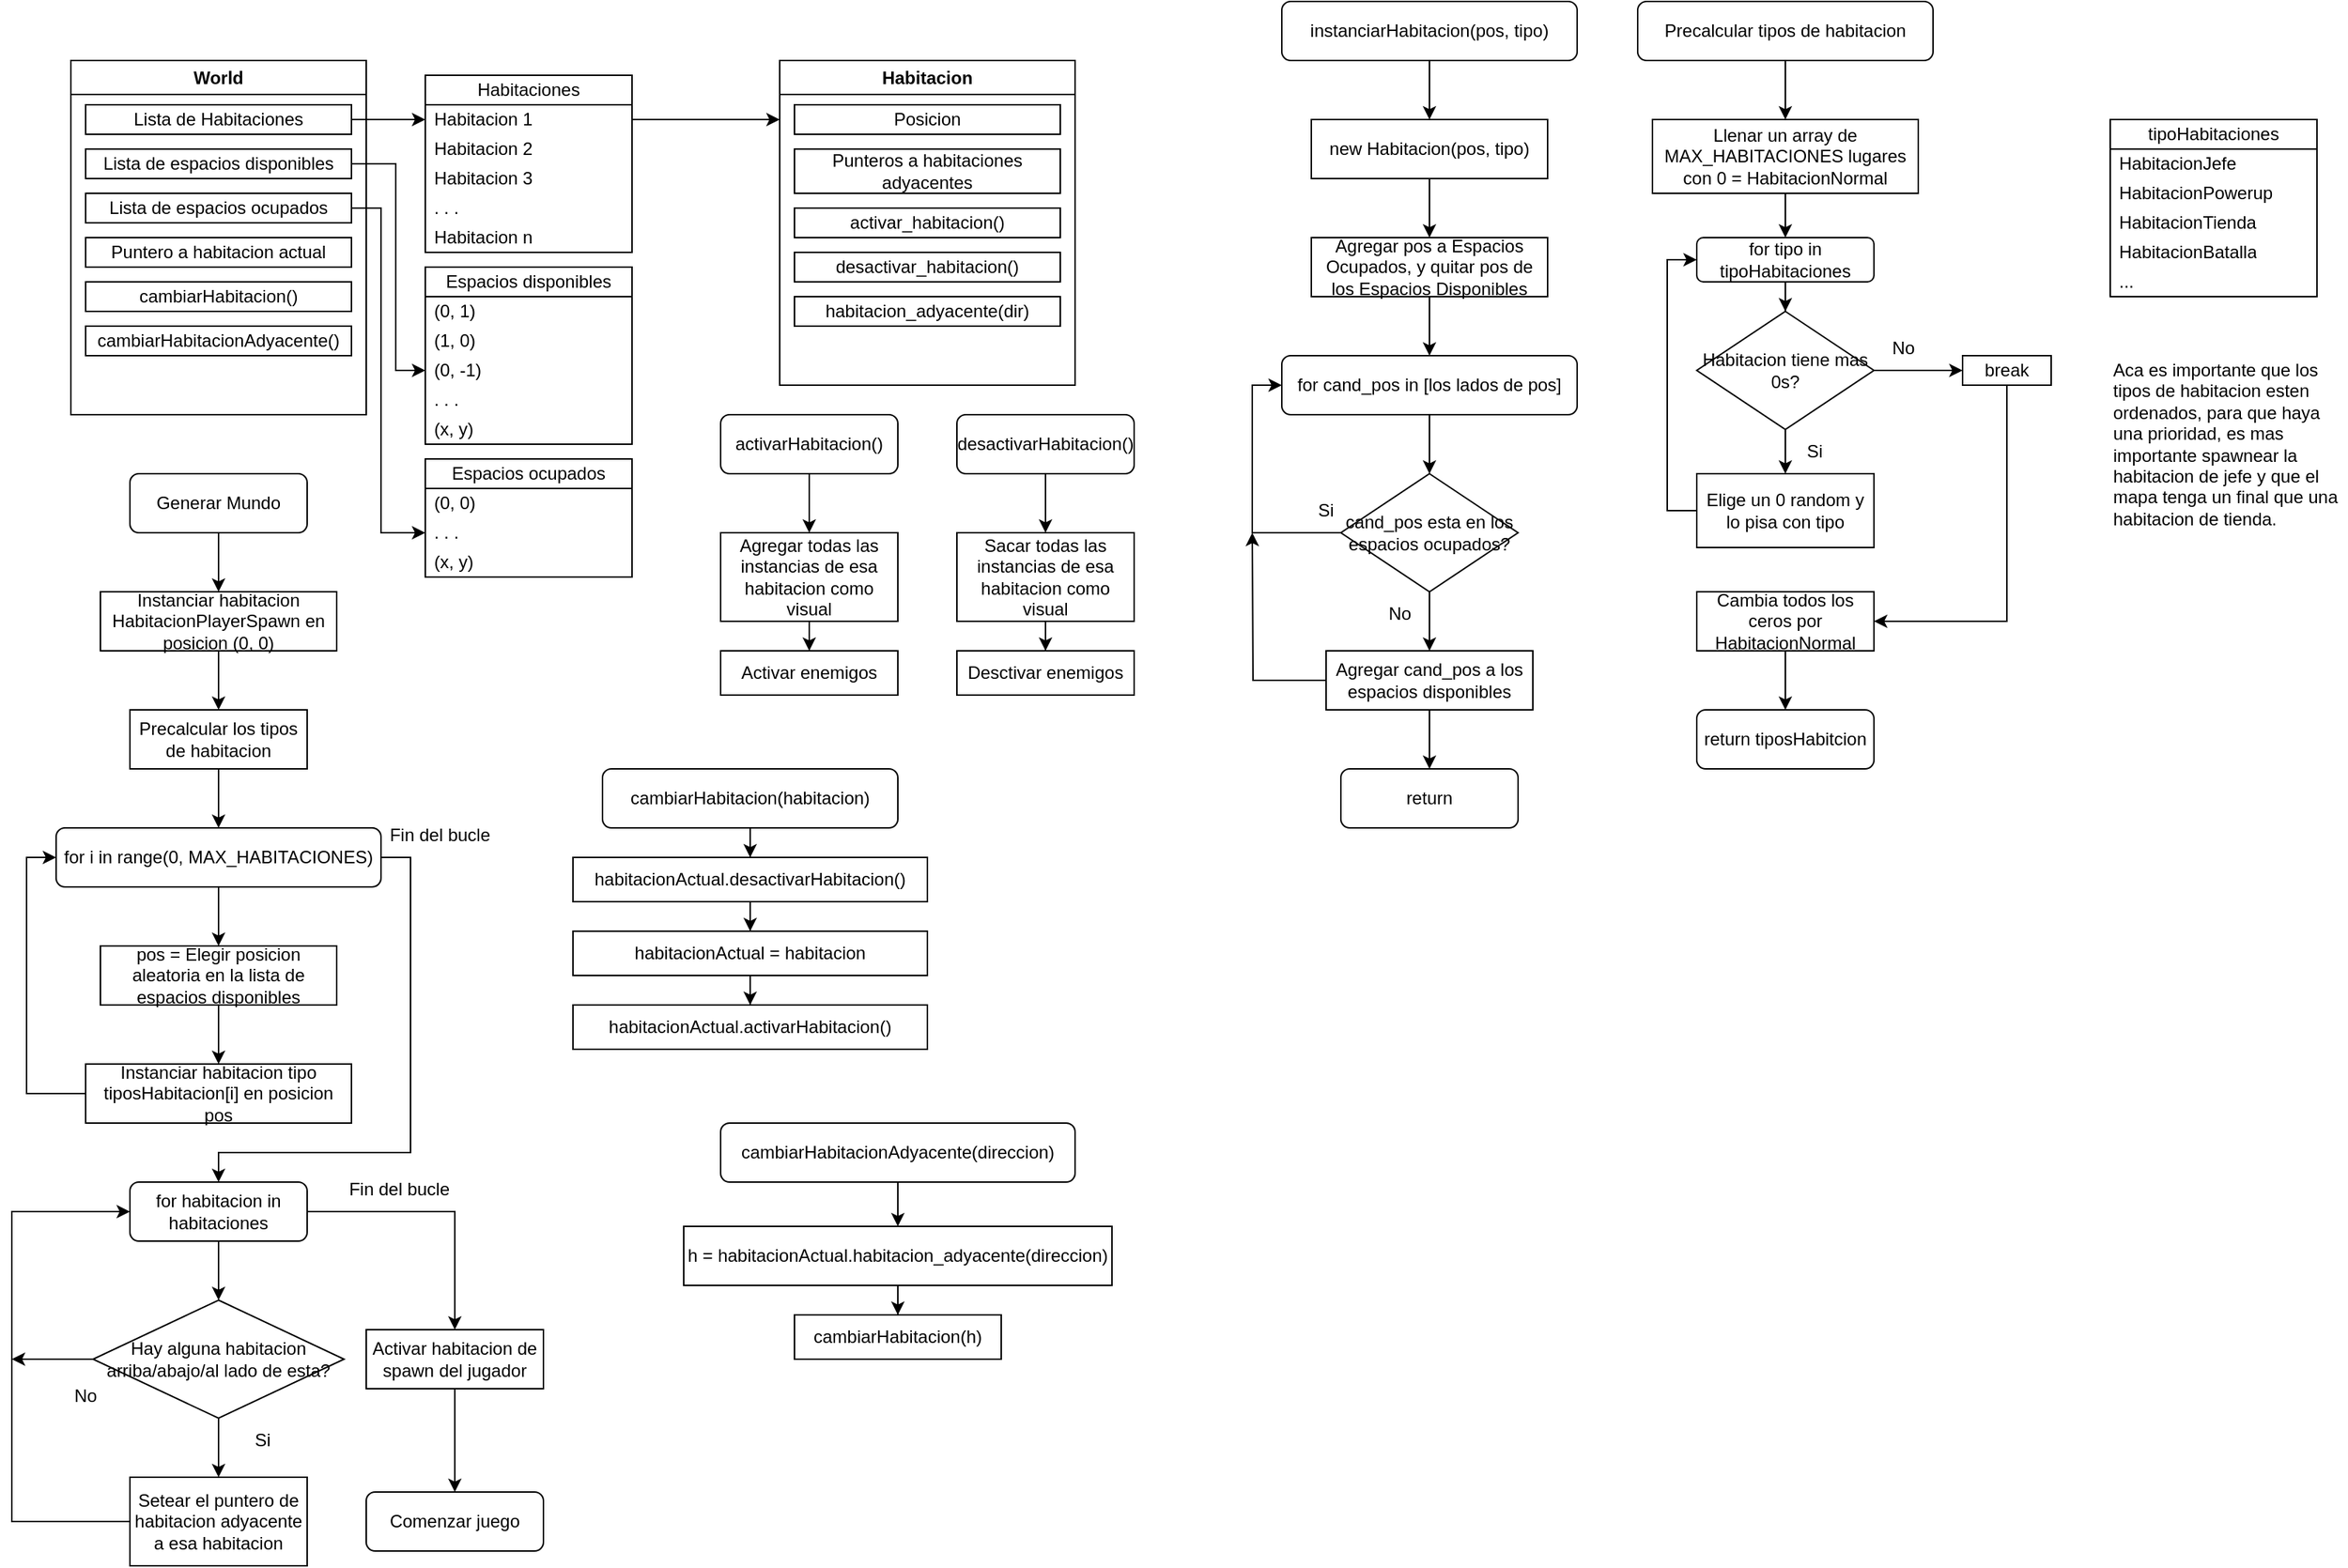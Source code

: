 <mxfile version="23.1.5" type="device">
  <diagram name="Página-1" id="exHdPKzXp46PXKM5RkSk">
    <mxGraphModel dx="1857" dy="1173" grid="1" gridSize="10" guides="1" tooltips="1" connect="1" arrows="1" fold="1" page="1" pageScale="1" pageWidth="827" pageHeight="1169" math="0" shadow="0">
      <root>
        <mxCell id="0" />
        <mxCell id="1" parent="0" />
        <mxCell id="LsWzAVdbh_QQpRXNimG9-1" value="World" style="swimlane;whiteSpace=wrap;html=1;" vertex="1" parent="1">
          <mxGeometry x="80" y="80" width="200" height="240" as="geometry" />
        </mxCell>
        <mxCell id="LsWzAVdbh_QQpRXNimG9-2" value="Lista de Habitaciones" style="rounded=0;whiteSpace=wrap;html=1;" vertex="1" parent="LsWzAVdbh_QQpRXNimG9-1">
          <mxGeometry x="10" y="30" width="180" height="20" as="geometry" />
        </mxCell>
        <mxCell id="LsWzAVdbh_QQpRXNimG9-3" value="Lista de espacios disponibles" style="rounded=0;whiteSpace=wrap;html=1;" vertex="1" parent="LsWzAVdbh_QQpRXNimG9-1">
          <mxGeometry x="10" y="60" width="180" height="20" as="geometry" />
        </mxCell>
        <mxCell id="LsWzAVdbh_QQpRXNimG9-63" value="Lista de espacios ocupados" style="rounded=0;whiteSpace=wrap;html=1;" vertex="1" parent="LsWzAVdbh_QQpRXNimG9-1">
          <mxGeometry x="10" y="90" width="180" height="20" as="geometry" />
        </mxCell>
        <mxCell id="LsWzAVdbh_QQpRXNimG9-135" value="cambiarHabitacion()" style="rounded=0;whiteSpace=wrap;html=1;" vertex="1" parent="LsWzAVdbh_QQpRXNimG9-1">
          <mxGeometry x="10" y="150" width="180" height="20" as="geometry" />
        </mxCell>
        <mxCell id="LsWzAVdbh_QQpRXNimG9-146" value="Puntero a habitacion actual" style="rounded=0;whiteSpace=wrap;html=1;" vertex="1" parent="LsWzAVdbh_QQpRXNimG9-1">
          <mxGeometry x="10" y="120" width="180" height="20" as="geometry" />
        </mxCell>
        <mxCell id="LsWzAVdbh_QQpRXNimG9-147" value="cambiarHabitacionAdyacente()" style="rounded=0;whiteSpace=wrap;html=1;" vertex="1" parent="LsWzAVdbh_QQpRXNimG9-1">
          <mxGeometry x="10" y="180" width="180" height="20" as="geometry" />
        </mxCell>
        <mxCell id="LsWzAVdbh_QQpRXNimG9-4" value="Habitacion" style="swimlane;whiteSpace=wrap;html=1;" vertex="1" parent="1">
          <mxGeometry x="560" y="80" width="200" height="220" as="geometry" />
        </mxCell>
        <mxCell id="LsWzAVdbh_QQpRXNimG9-5" value="Posicion" style="rounded=0;whiteSpace=wrap;html=1;" vertex="1" parent="LsWzAVdbh_QQpRXNimG9-4">
          <mxGeometry x="10" y="30" width="180" height="20" as="geometry" />
        </mxCell>
        <mxCell id="LsWzAVdbh_QQpRXNimG9-6" value="Punteros a habitaciones adyacentes" style="rounded=0;whiteSpace=wrap;html=1;" vertex="1" parent="LsWzAVdbh_QQpRXNimG9-4">
          <mxGeometry x="10" y="60" width="180" height="30" as="geometry" />
        </mxCell>
        <mxCell id="LsWzAVdbh_QQpRXNimG9-54" value="activar_habitacion()" style="rounded=0;whiteSpace=wrap;html=1;" vertex="1" parent="LsWzAVdbh_QQpRXNimG9-4">
          <mxGeometry x="10" y="100" width="180" height="20" as="geometry" />
        </mxCell>
        <mxCell id="LsWzAVdbh_QQpRXNimG9-55" value="desactivar_habitacion()" style="rounded=0;whiteSpace=wrap;html=1;" vertex="1" parent="LsWzAVdbh_QQpRXNimG9-4">
          <mxGeometry x="10" y="130" width="180" height="20" as="geometry" />
        </mxCell>
        <mxCell id="LsWzAVdbh_QQpRXNimG9-163" value="habitacion_adyacente(dir)" style="rounded=0;whiteSpace=wrap;html=1;" vertex="1" parent="LsWzAVdbh_QQpRXNimG9-4">
          <mxGeometry x="10" y="160" width="180" height="20" as="geometry" />
        </mxCell>
        <mxCell id="LsWzAVdbh_QQpRXNimG9-7" value="Habitaciones" style="swimlane;fontStyle=0;childLayout=stackLayout;horizontal=1;startSize=20;horizontalStack=0;resizeParent=1;resizeParentMax=0;resizeLast=0;collapsible=1;marginBottom=0;whiteSpace=wrap;html=1;" vertex="1" parent="1">
          <mxGeometry x="320" y="90" width="140" height="120" as="geometry" />
        </mxCell>
        <mxCell id="LsWzAVdbh_QQpRXNimG9-8" value="Habitacion 1" style="text;strokeColor=none;fillColor=none;align=left;verticalAlign=middle;spacingLeft=4;spacingRight=4;overflow=hidden;points=[[0,0.5],[1,0.5]];portConstraint=eastwest;rotatable=0;whiteSpace=wrap;html=1;" vertex="1" parent="LsWzAVdbh_QQpRXNimG9-7">
          <mxGeometry y="20" width="140" height="20" as="geometry" />
        </mxCell>
        <mxCell id="LsWzAVdbh_QQpRXNimG9-9" value="Habitacion 2" style="text;strokeColor=none;fillColor=none;align=left;verticalAlign=middle;spacingLeft=4;spacingRight=4;overflow=hidden;points=[[0,0.5],[1,0.5]];portConstraint=eastwest;rotatable=0;whiteSpace=wrap;html=1;" vertex="1" parent="LsWzAVdbh_QQpRXNimG9-7">
          <mxGeometry y="40" width="140" height="20" as="geometry" />
        </mxCell>
        <mxCell id="LsWzAVdbh_QQpRXNimG9-10" value="Habitacion 3" style="text;strokeColor=none;fillColor=none;align=left;verticalAlign=middle;spacingLeft=4;spacingRight=4;overflow=hidden;points=[[0,0.5],[1,0.5]];portConstraint=eastwest;rotatable=0;whiteSpace=wrap;html=1;" vertex="1" parent="LsWzAVdbh_QQpRXNimG9-7">
          <mxGeometry y="60" width="140" height="20" as="geometry" />
        </mxCell>
        <mxCell id="LsWzAVdbh_QQpRXNimG9-13" value=". . ." style="text;strokeColor=none;fillColor=none;align=left;verticalAlign=middle;spacingLeft=4;spacingRight=4;overflow=hidden;points=[[0,0.5],[1,0.5]];portConstraint=eastwest;rotatable=0;whiteSpace=wrap;html=1;" vertex="1" parent="LsWzAVdbh_QQpRXNimG9-7">
          <mxGeometry y="80" width="140" height="20" as="geometry" />
        </mxCell>
        <mxCell id="LsWzAVdbh_QQpRXNimG9-14" value="Habitacion n" style="text;strokeColor=none;fillColor=none;align=left;verticalAlign=middle;spacingLeft=4;spacingRight=4;overflow=hidden;points=[[0,0.5],[1,0.5]];portConstraint=eastwest;rotatable=0;whiteSpace=wrap;html=1;" vertex="1" parent="LsWzAVdbh_QQpRXNimG9-7">
          <mxGeometry y="100" width="140" height="20" as="geometry" />
        </mxCell>
        <mxCell id="LsWzAVdbh_QQpRXNimG9-11" style="edgeStyle=orthogonalEdgeStyle;rounded=0;orthogonalLoop=1;jettySize=auto;html=1;" edge="1" parent="1" source="LsWzAVdbh_QQpRXNimG9-8">
          <mxGeometry relative="1" as="geometry">
            <mxPoint x="560" y="120" as="targetPoint" />
          </mxGeometry>
        </mxCell>
        <mxCell id="LsWzAVdbh_QQpRXNimG9-12" style="edgeStyle=orthogonalEdgeStyle;rounded=0;orthogonalLoop=1;jettySize=auto;html=1;entryX=0;entryY=0.5;entryDx=0;entryDy=0;" edge="1" parent="1" source="LsWzAVdbh_QQpRXNimG9-2" target="LsWzAVdbh_QQpRXNimG9-8">
          <mxGeometry relative="1" as="geometry" />
        </mxCell>
        <mxCell id="LsWzAVdbh_QQpRXNimG9-20" value="" style="edgeStyle=orthogonalEdgeStyle;rounded=0;orthogonalLoop=1;jettySize=auto;html=1;" edge="1" parent="1" source="LsWzAVdbh_QQpRXNimG9-16" target="LsWzAVdbh_QQpRXNimG9-19">
          <mxGeometry relative="1" as="geometry" />
        </mxCell>
        <mxCell id="LsWzAVdbh_QQpRXNimG9-16" value="Generar Mundo" style="rounded=1;whiteSpace=wrap;html=1;" vertex="1" parent="1">
          <mxGeometry x="120" y="360" width="120" height="40" as="geometry" />
        </mxCell>
        <mxCell id="LsWzAVdbh_QQpRXNimG9-27" value="" style="edgeStyle=orthogonalEdgeStyle;rounded=0;orthogonalLoop=1;jettySize=auto;html=1;" edge="1" parent="1" source="LsWzAVdbh_QQpRXNimG9-19" target="LsWzAVdbh_QQpRXNimG9-26">
          <mxGeometry relative="1" as="geometry" />
        </mxCell>
        <mxCell id="LsWzAVdbh_QQpRXNimG9-19" value="Instanciar habitacion HabitacionPlayerSpawn en posicion (0, 0)" style="rounded=0;whiteSpace=wrap;html=1;" vertex="1" parent="1">
          <mxGeometry x="100" y="440" width="160" height="40" as="geometry" />
        </mxCell>
        <mxCell id="LsWzAVdbh_QQpRXNimG9-25" value="" style="edgeStyle=orthogonalEdgeStyle;rounded=0;orthogonalLoop=1;jettySize=auto;html=1;" edge="1" parent="1" source="LsWzAVdbh_QQpRXNimG9-22" target="LsWzAVdbh_QQpRXNimG9-24">
          <mxGeometry relative="1" as="geometry" />
        </mxCell>
        <mxCell id="LsWzAVdbh_QQpRXNimG9-34" style="edgeStyle=orthogonalEdgeStyle;rounded=0;orthogonalLoop=1;jettySize=auto;html=1;entryX=0.5;entryY=0;entryDx=0;entryDy=0;" edge="1" parent="1" source="LsWzAVdbh_QQpRXNimG9-22" target="LsWzAVdbh_QQpRXNimG9-42">
          <mxGeometry relative="1" as="geometry">
            <mxPoint x="240" y="860" as="targetPoint" />
            <Array as="points">
              <mxPoint x="310" y="620" />
              <mxPoint x="310" y="820" />
              <mxPoint x="180" y="820" />
            </Array>
          </mxGeometry>
        </mxCell>
        <mxCell id="LsWzAVdbh_QQpRXNimG9-22" value="for i in range(0, MAX_HABITACIONES)" style="rounded=1;whiteSpace=wrap;html=1;" vertex="1" parent="1">
          <mxGeometry x="70" y="600" width="220" height="40" as="geometry" />
        </mxCell>
        <mxCell id="LsWzAVdbh_QQpRXNimG9-30" value="" style="edgeStyle=orthogonalEdgeStyle;rounded=0;orthogonalLoop=1;jettySize=auto;html=1;" edge="1" parent="1" source="LsWzAVdbh_QQpRXNimG9-24" target="LsWzAVdbh_QQpRXNimG9-29">
          <mxGeometry relative="1" as="geometry" />
        </mxCell>
        <mxCell id="LsWzAVdbh_QQpRXNimG9-24" value="pos = Elegir posicion aleatoria en la lista de espacios disponibles" style="rounded=0;whiteSpace=wrap;html=1;" vertex="1" parent="1">
          <mxGeometry x="100" y="680" width="160" height="40" as="geometry" />
        </mxCell>
        <mxCell id="LsWzAVdbh_QQpRXNimG9-28" value="" style="edgeStyle=orthogonalEdgeStyle;rounded=0;orthogonalLoop=1;jettySize=auto;html=1;" edge="1" parent="1" source="LsWzAVdbh_QQpRXNimG9-26" target="LsWzAVdbh_QQpRXNimG9-22">
          <mxGeometry relative="1" as="geometry" />
        </mxCell>
        <mxCell id="LsWzAVdbh_QQpRXNimG9-26" value="Precalcular los tipos de habitacion" style="rounded=0;whiteSpace=wrap;html=1;" vertex="1" parent="1">
          <mxGeometry x="120" y="520" width="120" height="40" as="geometry" />
        </mxCell>
        <mxCell id="LsWzAVdbh_QQpRXNimG9-31" style="edgeStyle=orthogonalEdgeStyle;rounded=0;orthogonalLoop=1;jettySize=auto;html=1;entryX=0;entryY=0.5;entryDx=0;entryDy=0;" edge="1" parent="1" source="LsWzAVdbh_QQpRXNimG9-29" target="LsWzAVdbh_QQpRXNimG9-22">
          <mxGeometry relative="1" as="geometry">
            <Array as="points">
              <mxPoint x="50" y="780" />
              <mxPoint x="50" y="620" />
            </Array>
          </mxGeometry>
        </mxCell>
        <mxCell id="LsWzAVdbh_QQpRXNimG9-29" value="Instanciar habitacion tipo tiposHabitacion[i] en posicion pos" style="whiteSpace=wrap;html=1;rounded=0;" vertex="1" parent="1">
          <mxGeometry x="90" y="760" width="180" height="40" as="geometry" />
        </mxCell>
        <mxCell id="LsWzAVdbh_QQpRXNimG9-35" value="Espacios disponibles" style="swimlane;fontStyle=0;childLayout=stackLayout;horizontal=1;startSize=20;horizontalStack=0;resizeParent=1;resizeParentMax=0;resizeLast=0;collapsible=1;marginBottom=0;whiteSpace=wrap;html=1;" vertex="1" parent="1">
          <mxGeometry x="320" y="220" width="140" height="120" as="geometry" />
        </mxCell>
        <mxCell id="LsWzAVdbh_QQpRXNimG9-36" value="(0, 1)" style="text;strokeColor=none;fillColor=none;align=left;verticalAlign=middle;spacingLeft=4;spacingRight=4;overflow=hidden;points=[[0,0.5],[1,0.5]];portConstraint=eastwest;rotatable=0;whiteSpace=wrap;html=1;" vertex="1" parent="LsWzAVdbh_QQpRXNimG9-35">
          <mxGeometry y="20" width="140" height="20" as="geometry" />
        </mxCell>
        <mxCell id="LsWzAVdbh_QQpRXNimG9-37" value="(1, 0)" style="text;strokeColor=none;fillColor=none;align=left;verticalAlign=middle;spacingLeft=4;spacingRight=4;overflow=hidden;points=[[0,0.5],[1,0.5]];portConstraint=eastwest;rotatable=0;whiteSpace=wrap;html=1;" vertex="1" parent="LsWzAVdbh_QQpRXNimG9-35">
          <mxGeometry y="40" width="140" height="20" as="geometry" />
        </mxCell>
        <mxCell id="LsWzAVdbh_QQpRXNimG9-38" value="(0, -1)" style="text;strokeColor=none;fillColor=none;align=left;verticalAlign=middle;spacingLeft=4;spacingRight=4;overflow=hidden;points=[[0,0.5],[1,0.5]];portConstraint=eastwest;rotatable=0;whiteSpace=wrap;html=1;" vertex="1" parent="LsWzAVdbh_QQpRXNimG9-35">
          <mxGeometry y="60" width="140" height="20" as="geometry" />
        </mxCell>
        <mxCell id="LsWzAVdbh_QQpRXNimG9-39" value=". . ." style="text;strokeColor=none;fillColor=none;align=left;verticalAlign=middle;spacingLeft=4;spacingRight=4;overflow=hidden;points=[[0,0.5],[1,0.5]];portConstraint=eastwest;rotatable=0;whiteSpace=wrap;html=1;" vertex="1" parent="LsWzAVdbh_QQpRXNimG9-35">
          <mxGeometry y="80" width="140" height="20" as="geometry" />
        </mxCell>
        <mxCell id="LsWzAVdbh_QQpRXNimG9-40" value="(x, y)" style="text;strokeColor=none;fillColor=none;align=left;verticalAlign=middle;spacingLeft=4;spacingRight=4;overflow=hidden;points=[[0,0.5],[1,0.5]];portConstraint=eastwest;rotatable=0;whiteSpace=wrap;html=1;" vertex="1" parent="LsWzAVdbh_QQpRXNimG9-35">
          <mxGeometry y="100" width="140" height="20" as="geometry" />
        </mxCell>
        <mxCell id="LsWzAVdbh_QQpRXNimG9-41" style="edgeStyle=orthogonalEdgeStyle;rounded=0;orthogonalLoop=1;jettySize=auto;html=1;entryX=0;entryY=0.5;entryDx=0;entryDy=0;" edge="1" parent="1" source="LsWzAVdbh_QQpRXNimG9-3" target="LsWzAVdbh_QQpRXNimG9-38">
          <mxGeometry relative="1" as="geometry">
            <Array as="points">
              <mxPoint x="300" y="150" />
              <mxPoint x="300" y="290" />
            </Array>
          </mxGeometry>
        </mxCell>
        <mxCell id="LsWzAVdbh_QQpRXNimG9-44" style="edgeStyle=orthogonalEdgeStyle;rounded=0;orthogonalLoop=1;jettySize=auto;html=1;entryX=0.5;entryY=0;entryDx=0;entryDy=0;" edge="1" parent="1" source="LsWzAVdbh_QQpRXNimG9-42" target="LsWzAVdbh_QQpRXNimG9-43">
          <mxGeometry relative="1" as="geometry" />
        </mxCell>
        <mxCell id="LsWzAVdbh_QQpRXNimG9-53" style="edgeStyle=orthogonalEdgeStyle;rounded=0;orthogonalLoop=1;jettySize=auto;html=1;exitX=1;exitY=0.5;exitDx=0;exitDy=0;entryX=0.5;entryY=0;entryDx=0;entryDy=0;" edge="1" parent="1" source="LsWzAVdbh_QQpRXNimG9-42" target="LsWzAVdbh_QQpRXNimG9-56">
          <mxGeometry relative="1" as="geometry">
            <mxPoint x="339.49" y="960.02" as="targetPoint" />
            <mxPoint x="249.49" y="859.997" as="sourcePoint" />
          </mxGeometry>
        </mxCell>
        <mxCell id="LsWzAVdbh_QQpRXNimG9-42" value="for habitacion in habitaciones" style="rounded=1;whiteSpace=wrap;html=1;" vertex="1" parent="1">
          <mxGeometry x="120" y="840" width="120" height="40" as="geometry" />
        </mxCell>
        <mxCell id="LsWzAVdbh_QQpRXNimG9-45" style="edgeStyle=orthogonalEdgeStyle;rounded=0;orthogonalLoop=1;jettySize=auto;html=1;" edge="1" parent="1" source="LsWzAVdbh_QQpRXNimG9-43">
          <mxGeometry relative="1" as="geometry">
            <mxPoint x="180" y="1040" as="targetPoint" />
          </mxGeometry>
        </mxCell>
        <mxCell id="LsWzAVdbh_QQpRXNimG9-48" style="edgeStyle=orthogonalEdgeStyle;rounded=0;orthogonalLoop=1;jettySize=auto;html=1;" edge="1" parent="1" source="LsWzAVdbh_QQpRXNimG9-43">
          <mxGeometry relative="1" as="geometry">
            <mxPoint x="40" y="960" as="targetPoint" />
          </mxGeometry>
        </mxCell>
        <mxCell id="LsWzAVdbh_QQpRXNimG9-43" value="Hay alguna habitacion arriba/abajo/al lado de esta?" style="rhombus;whiteSpace=wrap;html=1;" vertex="1" parent="1">
          <mxGeometry x="95" y="920" width="170" height="80" as="geometry" />
        </mxCell>
        <mxCell id="LsWzAVdbh_QQpRXNimG9-47" style="edgeStyle=orthogonalEdgeStyle;rounded=0;orthogonalLoop=1;jettySize=auto;html=1;entryX=0;entryY=0.5;entryDx=0;entryDy=0;" edge="1" parent="1" source="LsWzAVdbh_QQpRXNimG9-46" target="LsWzAVdbh_QQpRXNimG9-42">
          <mxGeometry relative="1" as="geometry">
            <Array as="points">
              <mxPoint x="40" y="1070" />
              <mxPoint x="40" y="860" />
            </Array>
          </mxGeometry>
        </mxCell>
        <mxCell id="LsWzAVdbh_QQpRXNimG9-46" value="Setear el puntero de habitacion adyacente a esa habitacion" style="rounded=0;whiteSpace=wrap;html=1;" vertex="1" parent="1">
          <mxGeometry x="120" y="1040" width="120" height="60" as="geometry" />
        </mxCell>
        <mxCell id="LsWzAVdbh_QQpRXNimG9-49" value="Si" style="text;html=1;align=center;verticalAlign=middle;whiteSpace=wrap;rounded=0;" vertex="1" parent="1">
          <mxGeometry x="180" y="1000" width="60" height="30" as="geometry" />
        </mxCell>
        <mxCell id="LsWzAVdbh_QQpRXNimG9-50" value="No" style="text;html=1;align=center;verticalAlign=middle;whiteSpace=wrap;rounded=0;" vertex="1" parent="1">
          <mxGeometry x="60" y="970" width="60" height="30" as="geometry" />
        </mxCell>
        <mxCell id="LsWzAVdbh_QQpRXNimG9-51" value="Fin del bucle" style="text;html=1;align=center;verticalAlign=middle;whiteSpace=wrap;rounded=0;" vertex="1" parent="1">
          <mxGeometry x="290" y="590" width="80" height="30" as="geometry" />
        </mxCell>
        <mxCell id="LsWzAVdbh_QQpRXNimG9-52" value="Fin del bucle" style="text;html=1;align=center;verticalAlign=middle;whiteSpace=wrap;rounded=0;" vertex="1" parent="1">
          <mxGeometry x="265" y="830" width="75" height="30" as="geometry" />
        </mxCell>
        <mxCell id="LsWzAVdbh_QQpRXNimG9-58" style="edgeStyle=orthogonalEdgeStyle;rounded=0;orthogonalLoop=1;jettySize=auto;html=1;entryX=0.5;entryY=0;entryDx=0;entryDy=0;" edge="1" parent="1" source="LsWzAVdbh_QQpRXNimG9-56" target="LsWzAVdbh_QQpRXNimG9-57">
          <mxGeometry relative="1" as="geometry" />
        </mxCell>
        <mxCell id="LsWzAVdbh_QQpRXNimG9-56" value="Activar habitacion de spawn del jugador" style="rounded=0;whiteSpace=wrap;html=1;" vertex="1" parent="1">
          <mxGeometry x="280" y="940" width="120" height="40" as="geometry" />
        </mxCell>
        <mxCell id="LsWzAVdbh_QQpRXNimG9-57" value="Comenzar juego" style="rounded=1;whiteSpace=wrap;html=1;" vertex="1" parent="1">
          <mxGeometry x="280" y="1050" width="120" height="40" as="geometry" />
        </mxCell>
        <mxCell id="LsWzAVdbh_QQpRXNimG9-61" value="" style="edgeStyle=orthogonalEdgeStyle;rounded=0;orthogonalLoop=1;jettySize=auto;html=1;" edge="1" parent="1" source="LsWzAVdbh_QQpRXNimG9-59" target="LsWzAVdbh_QQpRXNimG9-60">
          <mxGeometry relative="1" as="geometry" />
        </mxCell>
        <mxCell id="LsWzAVdbh_QQpRXNimG9-59" value="instanciarHabitacion(pos, tipo)" style="rounded=1;whiteSpace=wrap;html=1;" vertex="1" parent="1">
          <mxGeometry x="900" y="40" width="200" height="40" as="geometry" />
        </mxCell>
        <mxCell id="LsWzAVdbh_QQpRXNimG9-72" value="" style="edgeStyle=orthogonalEdgeStyle;rounded=0;orthogonalLoop=1;jettySize=auto;html=1;" edge="1" parent="1" source="LsWzAVdbh_QQpRXNimG9-60" target="LsWzAVdbh_QQpRXNimG9-71">
          <mxGeometry relative="1" as="geometry" />
        </mxCell>
        <mxCell id="LsWzAVdbh_QQpRXNimG9-60" value="new Habitacion(pos, tipo)" style="rounded=0;whiteSpace=wrap;html=1;" vertex="1" parent="1">
          <mxGeometry x="920" y="120" width="160" height="40" as="geometry" />
        </mxCell>
        <mxCell id="LsWzAVdbh_QQpRXNimG9-64" value="Espacios ocupados" style="swimlane;fontStyle=0;childLayout=stackLayout;horizontal=1;startSize=20;horizontalStack=0;resizeParent=1;resizeParentMax=0;resizeLast=0;collapsible=1;marginBottom=0;whiteSpace=wrap;html=1;" vertex="1" parent="1">
          <mxGeometry x="320" y="350" width="140" height="80" as="geometry" />
        </mxCell>
        <mxCell id="LsWzAVdbh_QQpRXNimG9-65" value="(0, 0)" style="text;strokeColor=none;fillColor=none;align=left;verticalAlign=middle;spacingLeft=4;spacingRight=4;overflow=hidden;points=[[0,0.5],[1,0.5]];portConstraint=eastwest;rotatable=0;whiteSpace=wrap;html=1;" vertex="1" parent="LsWzAVdbh_QQpRXNimG9-64">
          <mxGeometry y="20" width="140" height="20" as="geometry" />
        </mxCell>
        <mxCell id="LsWzAVdbh_QQpRXNimG9-68" value=". . ." style="text;strokeColor=none;fillColor=none;align=left;verticalAlign=middle;spacingLeft=4;spacingRight=4;overflow=hidden;points=[[0,0.5],[1,0.5]];portConstraint=eastwest;rotatable=0;whiteSpace=wrap;html=1;" vertex="1" parent="LsWzAVdbh_QQpRXNimG9-64">
          <mxGeometry y="40" width="140" height="20" as="geometry" />
        </mxCell>
        <mxCell id="LsWzAVdbh_QQpRXNimG9-69" value="(x, y)" style="text;strokeColor=none;fillColor=none;align=left;verticalAlign=middle;spacingLeft=4;spacingRight=4;overflow=hidden;points=[[0,0.5],[1,0.5]];portConstraint=eastwest;rotatable=0;whiteSpace=wrap;html=1;" vertex="1" parent="LsWzAVdbh_QQpRXNimG9-64">
          <mxGeometry y="60" width="140" height="20" as="geometry" />
        </mxCell>
        <mxCell id="LsWzAVdbh_QQpRXNimG9-70" style="edgeStyle=orthogonalEdgeStyle;rounded=0;orthogonalLoop=1;jettySize=auto;html=1;entryX=0;entryY=0.5;entryDx=0;entryDy=0;" edge="1" parent="1" source="LsWzAVdbh_QQpRXNimG9-63" target="LsWzAVdbh_QQpRXNimG9-68">
          <mxGeometry relative="1" as="geometry">
            <Array as="points">
              <mxPoint x="290" y="180" />
              <mxPoint x="290" y="400" />
            </Array>
          </mxGeometry>
        </mxCell>
        <mxCell id="LsWzAVdbh_QQpRXNimG9-74" value="" style="edgeStyle=orthogonalEdgeStyle;rounded=0;orthogonalLoop=1;jettySize=auto;html=1;" edge="1" parent="1" source="LsWzAVdbh_QQpRXNimG9-71" target="LsWzAVdbh_QQpRXNimG9-73">
          <mxGeometry relative="1" as="geometry" />
        </mxCell>
        <mxCell id="LsWzAVdbh_QQpRXNimG9-71" value="Agregar pos a Espacios Ocupados, y quitar pos de los Espacios Disponibles" style="rounded=0;whiteSpace=wrap;html=1;" vertex="1" parent="1">
          <mxGeometry x="920" y="200" width="160" height="40" as="geometry" />
        </mxCell>
        <mxCell id="LsWzAVdbh_QQpRXNimG9-76" value="" style="edgeStyle=orthogonalEdgeStyle;rounded=0;orthogonalLoop=1;jettySize=auto;html=1;" edge="1" parent="1" source="LsWzAVdbh_QQpRXNimG9-73" target="LsWzAVdbh_QQpRXNimG9-75">
          <mxGeometry relative="1" as="geometry" />
        </mxCell>
        <mxCell id="LsWzAVdbh_QQpRXNimG9-73" value="for cand_pos in [los lados de pos]" style="rounded=1;whiteSpace=wrap;html=1;" vertex="1" parent="1">
          <mxGeometry x="900" y="280" width="200" height="40" as="geometry" />
        </mxCell>
        <mxCell id="LsWzAVdbh_QQpRXNimG9-77" style="edgeStyle=orthogonalEdgeStyle;rounded=0;orthogonalLoop=1;jettySize=auto;html=1;entryX=0;entryY=0.5;entryDx=0;entryDy=0;" edge="1" parent="1" source="LsWzAVdbh_QQpRXNimG9-75" target="LsWzAVdbh_QQpRXNimG9-73">
          <mxGeometry relative="1" as="geometry">
            <Array as="points">
              <mxPoint x="880" y="400" />
              <mxPoint x="880" y="300" />
            </Array>
          </mxGeometry>
        </mxCell>
        <mxCell id="LsWzAVdbh_QQpRXNimG9-79" style="edgeStyle=orthogonalEdgeStyle;rounded=0;orthogonalLoop=1;jettySize=auto;html=1;" edge="1" parent="1" source="LsWzAVdbh_QQpRXNimG9-75">
          <mxGeometry relative="1" as="geometry">
            <mxPoint x="1000.0" y="480" as="targetPoint" />
          </mxGeometry>
        </mxCell>
        <mxCell id="LsWzAVdbh_QQpRXNimG9-75" value="cand_pos esta en los espacios ocupados?" style="rhombus;whiteSpace=wrap;html=1;" vertex="1" parent="1">
          <mxGeometry x="940" y="360" width="120" height="80" as="geometry" />
        </mxCell>
        <mxCell id="LsWzAVdbh_QQpRXNimG9-78" value="Si" style="text;html=1;align=center;verticalAlign=middle;whiteSpace=wrap;rounded=0;" vertex="1" parent="1">
          <mxGeometry x="900" y="370" width="60" height="30" as="geometry" />
        </mxCell>
        <mxCell id="LsWzAVdbh_QQpRXNimG9-81" style="edgeStyle=orthogonalEdgeStyle;rounded=0;orthogonalLoop=1;jettySize=auto;html=1;" edge="1" parent="1" source="LsWzAVdbh_QQpRXNimG9-80">
          <mxGeometry relative="1" as="geometry">
            <mxPoint x="880" y="400" as="targetPoint" />
          </mxGeometry>
        </mxCell>
        <mxCell id="LsWzAVdbh_QQpRXNimG9-83" value="" style="edgeStyle=orthogonalEdgeStyle;rounded=0;orthogonalLoop=1;jettySize=auto;html=1;" edge="1" parent="1" source="LsWzAVdbh_QQpRXNimG9-80" target="LsWzAVdbh_QQpRXNimG9-82">
          <mxGeometry relative="1" as="geometry" />
        </mxCell>
        <mxCell id="LsWzAVdbh_QQpRXNimG9-80" value="Agregar cand_pos a los espacios disponibles" style="rounded=0;whiteSpace=wrap;html=1;" vertex="1" parent="1">
          <mxGeometry x="930" y="480" width="140" height="40" as="geometry" />
        </mxCell>
        <mxCell id="LsWzAVdbh_QQpRXNimG9-82" value="return" style="rounded=1;whiteSpace=wrap;html=1;" vertex="1" parent="1">
          <mxGeometry x="940" y="560" width="120" height="40" as="geometry" />
        </mxCell>
        <mxCell id="LsWzAVdbh_QQpRXNimG9-84" value="No" style="text;html=1;align=center;verticalAlign=middle;whiteSpace=wrap;rounded=0;" vertex="1" parent="1">
          <mxGeometry x="950" y="440" width="60" height="30" as="geometry" />
        </mxCell>
        <mxCell id="LsWzAVdbh_QQpRXNimG9-106" value="" style="edgeStyle=orthogonalEdgeStyle;rounded=0;orthogonalLoop=1;jettySize=auto;html=1;" edge="1" parent="1" source="LsWzAVdbh_QQpRXNimG9-104" target="LsWzAVdbh_QQpRXNimG9-105">
          <mxGeometry relative="1" as="geometry" />
        </mxCell>
        <mxCell id="LsWzAVdbh_QQpRXNimG9-104" value="Precalcular tipos de habitacion" style="rounded=1;whiteSpace=wrap;html=1;" vertex="1" parent="1">
          <mxGeometry x="1141" y="40" width="200" height="40" as="geometry" />
        </mxCell>
        <mxCell id="LsWzAVdbh_QQpRXNimG9-115" value="" style="edgeStyle=orthogonalEdgeStyle;rounded=0;orthogonalLoop=1;jettySize=auto;html=1;" edge="1" parent="1" source="LsWzAVdbh_QQpRXNimG9-105" target="LsWzAVdbh_QQpRXNimG9-114">
          <mxGeometry relative="1" as="geometry" />
        </mxCell>
        <mxCell id="LsWzAVdbh_QQpRXNimG9-105" value="Llenar un array de MAX_HABITACIONES lugares con 0 = HabitacionNormal" style="rounded=0;whiteSpace=wrap;html=1;" vertex="1" parent="1">
          <mxGeometry x="1151" y="120" width="180" height="50" as="geometry" />
        </mxCell>
        <mxCell id="LsWzAVdbh_QQpRXNimG9-108" value="tipoHabitaciones" style="swimlane;fontStyle=0;childLayout=stackLayout;horizontal=1;startSize=20;horizontalStack=0;resizeParent=1;resizeParentMax=0;resizeLast=0;collapsible=1;marginBottom=0;whiteSpace=wrap;html=1;" vertex="1" parent="1">
          <mxGeometry x="1461" y="120" width="140" height="120" as="geometry" />
        </mxCell>
        <mxCell id="LsWzAVdbh_QQpRXNimG9-109" value="HabitacionJefe" style="text;strokeColor=none;fillColor=none;align=left;verticalAlign=middle;spacingLeft=4;spacingRight=4;overflow=hidden;points=[[0,0.5],[1,0.5]];portConstraint=eastwest;rotatable=0;whiteSpace=wrap;html=1;" vertex="1" parent="LsWzAVdbh_QQpRXNimG9-108">
          <mxGeometry y="20" width="140" height="20" as="geometry" />
        </mxCell>
        <mxCell id="LsWzAVdbh_QQpRXNimG9-110" value="HabitacionPowerup" style="text;strokeColor=none;fillColor=none;align=left;verticalAlign=middle;spacingLeft=4;spacingRight=4;overflow=hidden;points=[[0,0.5],[1,0.5]];portConstraint=eastwest;rotatable=0;whiteSpace=wrap;html=1;" vertex="1" parent="LsWzAVdbh_QQpRXNimG9-108">
          <mxGeometry y="40" width="140" height="20" as="geometry" />
        </mxCell>
        <mxCell id="LsWzAVdbh_QQpRXNimG9-111" value="HabitacionTienda" style="text;strokeColor=none;fillColor=none;align=left;verticalAlign=middle;spacingLeft=4;spacingRight=4;overflow=hidden;points=[[0,0.5],[1,0.5]];portConstraint=eastwest;rotatable=0;whiteSpace=wrap;html=1;" vertex="1" parent="LsWzAVdbh_QQpRXNimG9-108">
          <mxGeometry y="60" width="140" height="20" as="geometry" />
        </mxCell>
        <mxCell id="LsWzAVdbh_QQpRXNimG9-112" value="HabitacionBatalla" style="text;strokeColor=none;fillColor=none;align=left;verticalAlign=middle;spacingLeft=4;spacingRight=4;overflow=hidden;points=[[0,0.5],[1,0.5]];portConstraint=eastwest;rotatable=0;whiteSpace=wrap;html=1;" vertex="1" parent="LsWzAVdbh_QQpRXNimG9-108">
          <mxGeometry y="80" width="140" height="20" as="geometry" />
        </mxCell>
        <mxCell id="LsWzAVdbh_QQpRXNimG9-113" value="..." style="text;strokeColor=none;fillColor=none;align=left;verticalAlign=middle;spacingLeft=4;spacingRight=4;overflow=hidden;points=[[0,0.5],[1,0.5]];portConstraint=eastwest;rotatable=0;whiteSpace=wrap;html=1;" vertex="1" parent="LsWzAVdbh_QQpRXNimG9-108">
          <mxGeometry y="100" width="140" height="20" as="geometry" />
        </mxCell>
        <mxCell id="LsWzAVdbh_QQpRXNimG9-119" value="" style="edgeStyle=orthogonalEdgeStyle;rounded=0;orthogonalLoop=1;jettySize=auto;html=1;" edge="1" parent="1" source="LsWzAVdbh_QQpRXNimG9-114" target="LsWzAVdbh_QQpRXNimG9-118">
          <mxGeometry relative="1" as="geometry" />
        </mxCell>
        <mxCell id="LsWzAVdbh_QQpRXNimG9-114" value="for tipo in tipoHabitaciones" style="rounded=1;whiteSpace=wrap;html=1;" vertex="1" parent="1">
          <mxGeometry x="1181" y="200" width="120" height="30" as="geometry" />
        </mxCell>
        <mxCell id="LsWzAVdbh_QQpRXNimG9-120" style="edgeStyle=orthogonalEdgeStyle;rounded=0;orthogonalLoop=1;jettySize=auto;html=1;" edge="1" parent="1" source="LsWzAVdbh_QQpRXNimG9-118">
          <mxGeometry relative="1" as="geometry">
            <mxPoint x="1361" y="290" as="targetPoint" />
          </mxGeometry>
        </mxCell>
        <mxCell id="LsWzAVdbh_QQpRXNimG9-122" value="" style="edgeStyle=orthogonalEdgeStyle;rounded=0;orthogonalLoop=1;jettySize=auto;html=1;" edge="1" parent="1" source="LsWzAVdbh_QQpRXNimG9-118" target="LsWzAVdbh_QQpRXNimG9-121">
          <mxGeometry relative="1" as="geometry" />
        </mxCell>
        <mxCell id="LsWzAVdbh_QQpRXNimG9-118" value="Habitacion tiene mas 0s?" style="rhombus;whiteSpace=wrap;html=1;" vertex="1" parent="1">
          <mxGeometry x="1181" y="250" width="120" height="80" as="geometry" />
        </mxCell>
        <mxCell id="LsWzAVdbh_QQpRXNimG9-123" style="edgeStyle=orthogonalEdgeStyle;rounded=0;orthogonalLoop=1;jettySize=auto;html=1;entryX=0;entryY=0.5;entryDx=0;entryDy=0;" edge="1" parent="1" source="LsWzAVdbh_QQpRXNimG9-121" target="LsWzAVdbh_QQpRXNimG9-114">
          <mxGeometry relative="1" as="geometry">
            <Array as="points">
              <mxPoint x="1161" y="385" />
              <mxPoint x="1161" y="215" />
            </Array>
          </mxGeometry>
        </mxCell>
        <mxCell id="LsWzAVdbh_QQpRXNimG9-121" value="Elige un 0 random y lo pisa con tipo" style="whiteSpace=wrap;html=1;" vertex="1" parent="1">
          <mxGeometry x="1181" y="360" width="120" height="50" as="geometry" />
        </mxCell>
        <mxCell id="LsWzAVdbh_QQpRXNimG9-124" value="Si" style="text;html=1;align=center;verticalAlign=middle;whiteSpace=wrap;rounded=0;" vertex="1" parent="1">
          <mxGeometry x="1231" y="330" width="60" height="30" as="geometry" />
        </mxCell>
        <mxCell id="LsWzAVdbh_QQpRXNimG9-125" value="No" style="text;html=1;align=center;verticalAlign=middle;whiteSpace=wrap;rounded=0;" vertex="1" parent="1">
          <mxGeometry x="1291" y="260" width="60" height="30" as="geometry" />
        </mxCell>
        <mxCell id="LsWzAVdbh_QQpRXNimG9-126" value="Aca es importante que los tipos de habitacion esten ordenados, para que haya una prioridad, es mas importante spawnear la habitacion de jefe y que el mapa tenga un final que una habitacion de tienda." style="text;html=1;align=left;verticalAlign=middle;whiteSpace=wrap;rounded=0;" vertex="1" parent="1">
          <mxGeometry x="1461" y="280" width="160" height="120" as="geometry" />
        </mxCell>
        <mxCell id="LsWzAVdbh_QQpRXNimG9-129" style="edgeStyle=orthogonalEdgeStyle;rounded=0;orthogonalLoop=1;jettySize=auto;html=1;entryX=1;entryY=0.5;entryDx=0;entryDy=0;" edge="1" parent="1" source="LsWzAVdbh_QQpRXNimG9-127" target="LsWzAVdbh_QQpRXNimG9-128">
          <mxGeometry relative="1" as="geometry">
            <Array as="points">
              <mxPoint x="1391" y="460" />
            </Array>
          </mxGeometry>
        </mxCell>
        <mxCell id="LsWzAVdbh_QQpRXNimG9-127" value="break" style="rounded=0;whiteSpace=wrap;html=1;" vertex="1" parent="1">
          <mxGeometry x="1361" y="280" width="60" height="20" as="geometry" />
        </mxCell>
        <mxCell id="LsWzAVdbh_QQpRXNimG9-134" value="" style="edgeStyle=orthogonalEdgeStyle;rounded=0;orthogonalLoop=1;jettySize=auto;html=1;" edge="1" parent="1" source="LsWzAVdbh_QQpRXNimG9-128" target="LsWzAVdbh_QQpRXNimG9-132">
          <mxGeometry relative="1" as="geometry" />
        </mxCell>
        <mxCell id="LsWzAVdbh_QQpRXNimG9-128" value="Cambia todos los ceros por HabitacionNormal" style="rounded=0;whiteSpace=wrap;html=1;" vertex="1" parent="1">
          <mxGeometry x="1181" y="440" width="120" height="40" as="geometry" />
        </mxCell>
        <mxCell id="LsWzAVdbh_QQpRXNimG9-132" value="return tiposHabitcion" style="rounded=1;whiteSpace=wrap;html=1;" vertex="1" parent="1">
          <mxGeometry x="1181" y="520" width="120" height="40" as="geometry" />
        </mxCell>
        <mxCell id="LsWzAVdbh_QQpRXNimG9-138" value="" style="edgeStyle=orthogonalEdgeStyle;rounded=0;orthogonalLoop=1;jettySize=auto;html=1;" edge="1" parent="1" source="LsWzAVdbh_QQpRXNimG9-136" target="LsWzAVdbh_QQpRXNimG9-137">
          <mxGeometry relative="1" as="geometry" />
        </mxCell>
        <mxCell id="LsWzAVdbh_QQpRXNimG9-136" value="activarHabitacion()" style="rounded=1;whiteSpace=wrap;html=1;" vertex="1" parent="1">
          <mxGeometry x="520" y="320" width="120" height="40" as="geometry" />
        </mxCell>
        <mxCell id="LsWzAVdbh_QQpRXNimG9-140" value="" style="edgeStyle=orthogonalEdgeStyle;rounded=0;orthogonalLoop=1;jettySize=auto;html=1;" edge="1" parent="1" source="LsWzAVdbh_QQpRXNimG9-137" target="LsWzAVdbh_QQpRXNimG9-139">
          <mxGeometry relative="1" as="geometry" />
        </mxCell>
        <mxCell id="LsWzAVdbh_QQpRXNimG9-137" value="Agregar todas las instancias de esa habitacion como visual" style="rounded=0;whiteSpace=wrap;html=1;" vertex="1" parent="1">
          <mxGeometry x="520" y="400" width="120" height="60" as="geometry" />
        </mxCell>
        <mxCell id="LsWzAVdbh_QQpRXNimG9-139" value="Activar enemigos" style="rounded=0;whiteSpace=wrap;html=1;" vertex="1" parent="1">
          <mxGeometry x="520" y="480" width="120" height="30" as="geometry" />
        </mxCell>
        <mxCell id="LsWzAVdbh_QQpRXNimG9-141" value="" style="edgeStyle=orthogonalEdgeStyle;rounded=0;orthogonalLoop=1;jettySize=auto;html=1;" edge="1" parent="1" source="LsWzAVdbh_QQpRXNimG9-142" target="LsWzAVdbh_QQpRXNimG9-144">
          <mxGeometry relative="1" as="geometry" />
        </mxCell>
        <mxCell id="LsWzAVdbh_QQpRXNimG9-142" value="desactivarHabitacion()" style="rounded=1;whiteSpace=wrap;html=1;" vertex="1" parent="1">
          <mxGeometry x="680" y="320" width="120" height="40" as="geometry" />
        </mxCell>
        <mxCell id="LsWzAVdbh_QQpRXNimG9-143" value="" style="edgeStyle=orthogonalEdgeStyle;rounded=0;orthogonalLoop=1;jettySize=auto;html=1;" edge="1" parent="1" source="LsWzAVdbh_QQpRXNimG9-144" target="LsWzAVdbh_QQpRXNimG9-145">
          <mxGeometry relative="1" as="geometry" />
        </mxCell>
        <mxCell id="LsWzAVdbh_QQpRXNimG9-144" value="Sacar todas las instancias de esa habitacion como visual" style="rounded=0;whiteSpace=wrap;html=1;" vertex="1" parent="1">
          <mxGeometry x="680" y="400" width="120" height="60" as="geometry" />
        </mxCell>
        <mxCell id="LsWzAVdbh_QQpRXNimG9-145" value="Desctivar enemigos" style="rounded=0;whiteSpace=wrap;html=1;" vertex="1" parent="1">
          <mxGeometry x="680" y="480" width="120" height="30" as="geometry" />
        </mxCell>
        <mxCell id="LsWzAVdbh_QQpRXNimG9-153" style="edgeStyle=orthogonalEdgeStyle;rounded=0;orthogonalLoop=1;jettySize=auto;html=1;entryX=0.5;entryY=0;entryDx=0;entryDy=0;" edge="1" parent="1" source="LsWzAVdbh_QQpRXNimG9-148" target="LsWzAVdbh_QQpRXNimG9-149">
          <mxGeometry relative="1" as="geometry" />
        </mxCell>
        <mxCell id="LsWzAVdbh_QQpRXNimG9-148" value="cambiarHabitacion(habitacion)" style="rounded=1;whiteSpace=wrap;html=1;" vertex="1" parent="1">
          <mxGeometry x="440" y="560" width="200" height="40" as="geometry" />
        </mxCell>
        <mxCell id="LsWzAVdbh_QQpRXNimG9-154" style="edgeStyle=orthogonalEdgeStyle;rounded=0;orthogonalLoop=1;jettySize=auto;html=1;entryX=0.5;entryY=0;entryDx=0;entryDy=0;" edge="1" parent="1" source="LsWzAVdbh_QQpRXNimG9-149" target="LsWzAVdbh_QQpRXNimG9-150">
          <mxGeometry relative="1" as="geometry" />
        </mxCell>
        <mxCell id="LsWzAVdbh_QQpRXNimG9-149" value="habitacionActual.desactivarHabitacion()" style="rounded=0;whiteSpace=wrap;html=1;" vertex="1" parent="1">
          <mxGeometry x="420" y="620" width="240" height="30" as="geometry" />
        </mxCell>
        <mxCell id="LsWzAVdbh_QQpRXNimG9-156" style="edgeStyle=orthogonalEdgeStyle;rounded=0;orthogonalLoop=1;jettySize=auto;html=1;entryX=0.5;entryY=0;entryDx=0;entryDy=0;" edge="1" parent="1" source="LsWzAVdbh_QQpRXNimG9-150" target="LsWzAVdbh_QQpRXNimG9-151">
          <mxGeometry relative="1" as="geometry" />
        </mxCell>
        <mxCell id="LsWzAVdbh_QQpRXNimG9-150" value="habitacionActual = habitacion" style="rounded=0;whiteSpace=wrap;html=1;" vertex="1" parent="1">
          <mxGeometry x="420" y="670" width="240" height="30" as="geometry" />
        </mxCell>
        <mxCell id="LsWzAVdbh_QQpRXNimG9-151" value="habitacionActual.activarHabitacion()" style="rounded=0;whiteSpace=wrap;html=1;" vertex="1" parent="1">
          <mxGeometry x="420" y="720" width="240" height="30" as="geometry" />
        </mxCell>
        <mxCell id="LsWzAVdbh_QQpRXNimG9-160" value="" style="edgeStyle=orthogonalEdgeStyle;rounded=0;orthogonalLoop=1;jettySize=auto;html=1;" edge="1" parent="1" source="LsWzAVdbh_QQpRXNimG9-157" target="LsWzAVdbh_QQpRXNimG9-158">
          <mxGeometry relative="1" as="geometry" />
        </mxCell>
        <mxCell id="LsWzAVdbh_QQpRXNimG9-157" value="cambiarHabitacionAdyacente(direccion)" style="rounded=1;whiteSpace=wrap;html=1;" vertex="1" parent="1">
          <mxGeometry x="520" y="800" width="240" height="40" as="geometry" />
        </mxCell>
        <mxCell id="LsWzAVdbh_QQpRXNimG9-162" value="" style="edgeStyle=orthogonalEdgeStyle;rounded=0;orthogonalLoop=1;jettySize=auto;html=1;" edge="1" parent="1" source="LsWzAVdbh_QQpRXNimG9-158" target="LsWzAVdbh_QQpRXNimG9-161">
          <mxGeometry relative="1" as="geometry" />
        </mxCell>
        <mxCell id="LsWzAVdbh_QQpRXNimG9-158" value="h = habitacionActual.habitacion_adyacente(direccion)" style="rounded=0;whiteSpace=wrap;html=1;" vertex="1" parent="1">
          <mxGeometry x="495" y="870" width="290" height="40" as="geometry" />
        </mxCell>
        <mxCell id="LsWzAVdbh_QQpRXNimG9-161" value="cambiarHabitacion(h)" style="rounded=0;whiteSpace=wrap;html=1;" vertex="1" parent="1">
          <mxGeometry x="570" y="930" width="140" height="30" as="geometry" />
        </mxCell>
      </root>
    </mxGraphModel>
  </diagram>
</mxfile>
